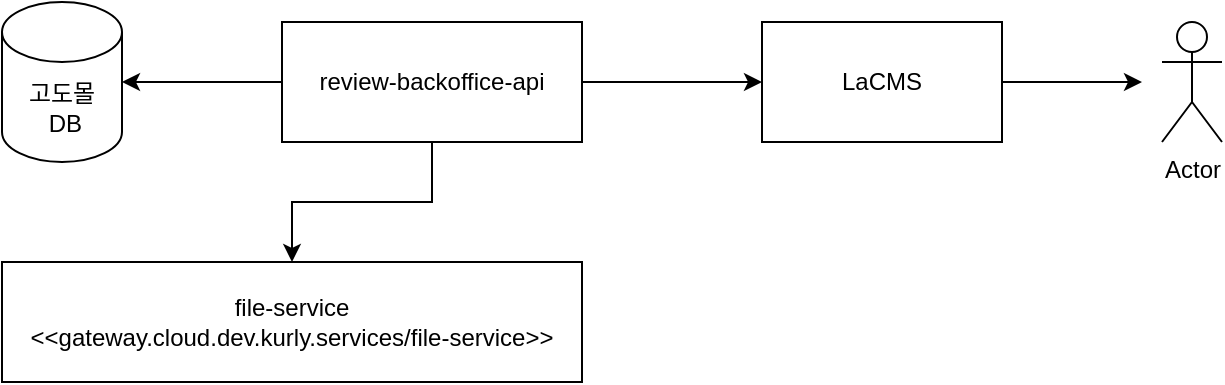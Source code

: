 <mxfile version="15.7.0" type="github">
  <diagram id="tX8B_etKjYt3gRN5mam4" name="Page-1">
    <mxGraphModel dx="946" dy="589" grid="1" gridSize="10" guides="1" tooltips="1" connect="1" arrows="1" fold="1" page="1" pageScale="1" pageWidth="827" pageHeight="1169" math="0" shadow="0">
      <root>
        <mxCell id="0" />
        <mxCell id="1" parent="0" />
        <mxCell id="FycB9VuU2v-2Q_QRekes-1" value="고도몰&lt;br&gt;&amp;nbsp;DB" style="shape=cylinder3;whiteSpace=wrap;html=1;boundedLbl=1;backgroundOutline=1;size=15;" vertex="1" parent="1">
          <mxGeometry x="130" y="190" width="60" height="80" as="geometry" />
        </mxCell>
        <mxCell id="FycB9VuU2v-2Q_QRekes-8" style="edgeStyle=orthogonalEdgeStyle;rounded=0;orthogonalLoop=1;jettySize=auto;html=1;exitX=1;exitY=0.5;exitDx=0;exitDy=0;" edge="1" parent="1" source="FycB9VuU2v-2Q_QRekes-2" target="FycB9VuU2v-2Q_QRekes-3">
          <mxGeometry relative="1" as="geometry" />
        </mxCell>
        <mxCell id="FycB9VuU2v-2Q_QRekes-10" style="edgeStyle=orthogonalEdgeStyle;rounded=0;orthogonalLoop=1;jettySize=auto;html=1;exitX=0;exitY=0.5;exitDx=0;exitDy=0;entryX=1;entryY=0.5;entryDx=0;entryDy=0;entryPerimeter=0;" edge="1" parent="1" source="FycB9VuU2v-2Q_QRekes-2" target="FycB9VuU2v-2Q_QRekes-1">
          <mxGeometry relative="1" as="geometry" />
        </mxCell>
        <mxCell id="FycB9VuU2v-2Q_QRekes-11" style="edgeStyle=orthogonalEdgeStyle;rounded=0;orthogonalLoop=1;jettySize=auto;html=1;exitX=0.5;exitY=1;exitDx=0;exitDy=0;entryX=0.5;entryY=0;entryDx=0;entryDy=0;" edge="1" parent="1" source="FycB9VuU2v-2Q_QRekes-2" target="FycB9VuU2v-2Q_QRekes-4">
          <mxGeometry relative="1" as="geometry" />
        </mxCell>
        <mxCell id="FycB9VuU2v-2Q_QRekes-2" value="review-backoffice-api" style="rounded=0;whiteSpace=wrap;html=1;" vertex="1" parent="1">
          <mxGeometry x="270" y="200" width="150" height="60" as="geometry" />
        </mxCell>
        <mxCell id="FycB9VuU2v-2Q_QRekes-9" style="edgeStyle=orthogonalEdgeStyle;rounded=0;orthogonalLoop=1;jettySize=auto;html=1;exitX=1;exitY=0.5;exitDx=0;exitDy=0;" edge="1" parent="1" source="FycB9VuU2v-2Q_QRekes-3">
          <mxGeometry relative="1" as="geometry">
            <mxPoint x="700" y="230" as="targetPoint" />
          </mxGeometry>
        </mxCell>
        <mxCell id="FycB9VuU2v-2Q_QRekes-3" value="LaCMS" style="rounded=0;whiteSpace=wrap;html=1;" vertex="1" parent="1">
          <mxGeometry x="510" y="200" width="120" height="60" as="geometry" />
        </mxCell>
        <mxCell id="FycB9VuU2v-2Q_QRekes-4" value="file-service&lt;br&gt;&amp;lt;&amp;lt;gateway.cloud.dev.kurly.services/file-service&amp;gt;&amp;gt;" style="whiteSpace=wrap;html=1;" vertex="1" parent="1">
          <mxGeometry x="130" y="320" width="290" height="60" as="geometry" />
        </mxCell>
        <mxCell id="FycB9VuU2v-2Q_QRekes-5" value="Actor" style="shape=umlActor;verticalLabelPosition=bottom;verticalAlign=top;html=1;outlineConnect=0;" vertex="1" parent="1">
          <mxGeometry x="710" y="200" width="30" height="60" as="geometry" />
        </mxCell>
      </root>
    </mxGraphModel>
  </diagram>
</mxfile>
